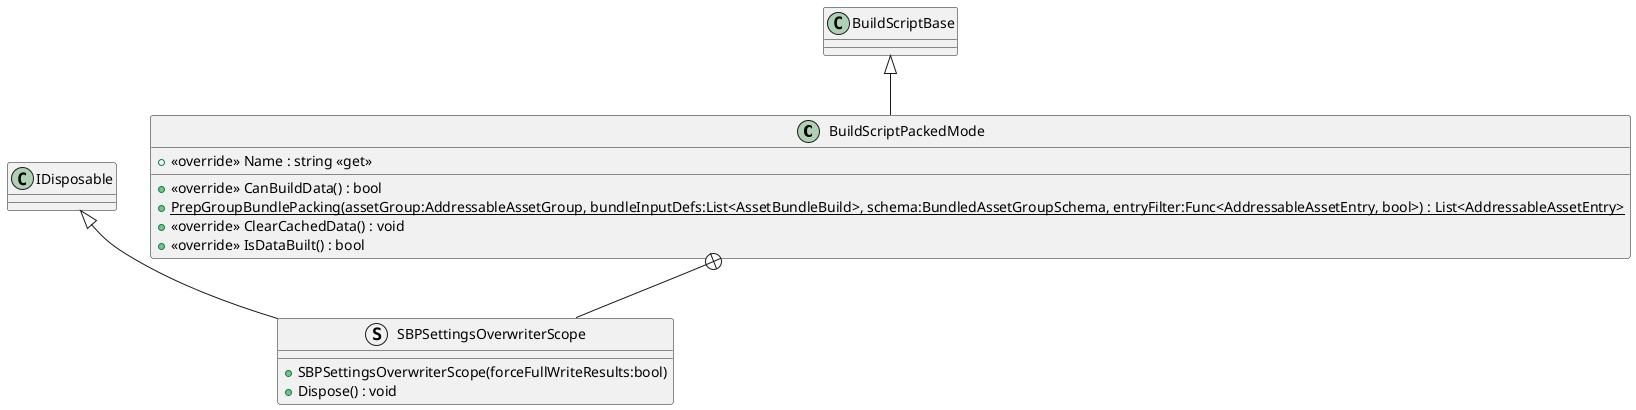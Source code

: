 @startuml
class BuildScriptPackedMode {
    + <<override>> Name : string <<get>>
    + <<override>> CanBuildData() : bool
    + {static} PrepGroupBundlePacking(assetGroup:AddressableAssetGroup, bundleInputDefs:List<AssetBundleBuild>, schema:BundledAssetGroupSchema, entryFilter:Func<AddressableAssetEntry, bool>) : List<AddressableAssetEntry>
    + <<override>> ClearCachedData() : void
    + <<override>> IsDataBuilt() : bool
}
struct SBPSettingsOverwriterScope {
    + SBPSettingsOverwriterScope(forceFullWriteResults:bool)
    + Dispose() : void
}
BuildScriptBase <|-- BuildScriptPackedMode
BuildScriptPackedMode +-- SBPSettingsOverwriterScope
IDisposable <|-- SBPSettingsOverwriterScope
@enduml
